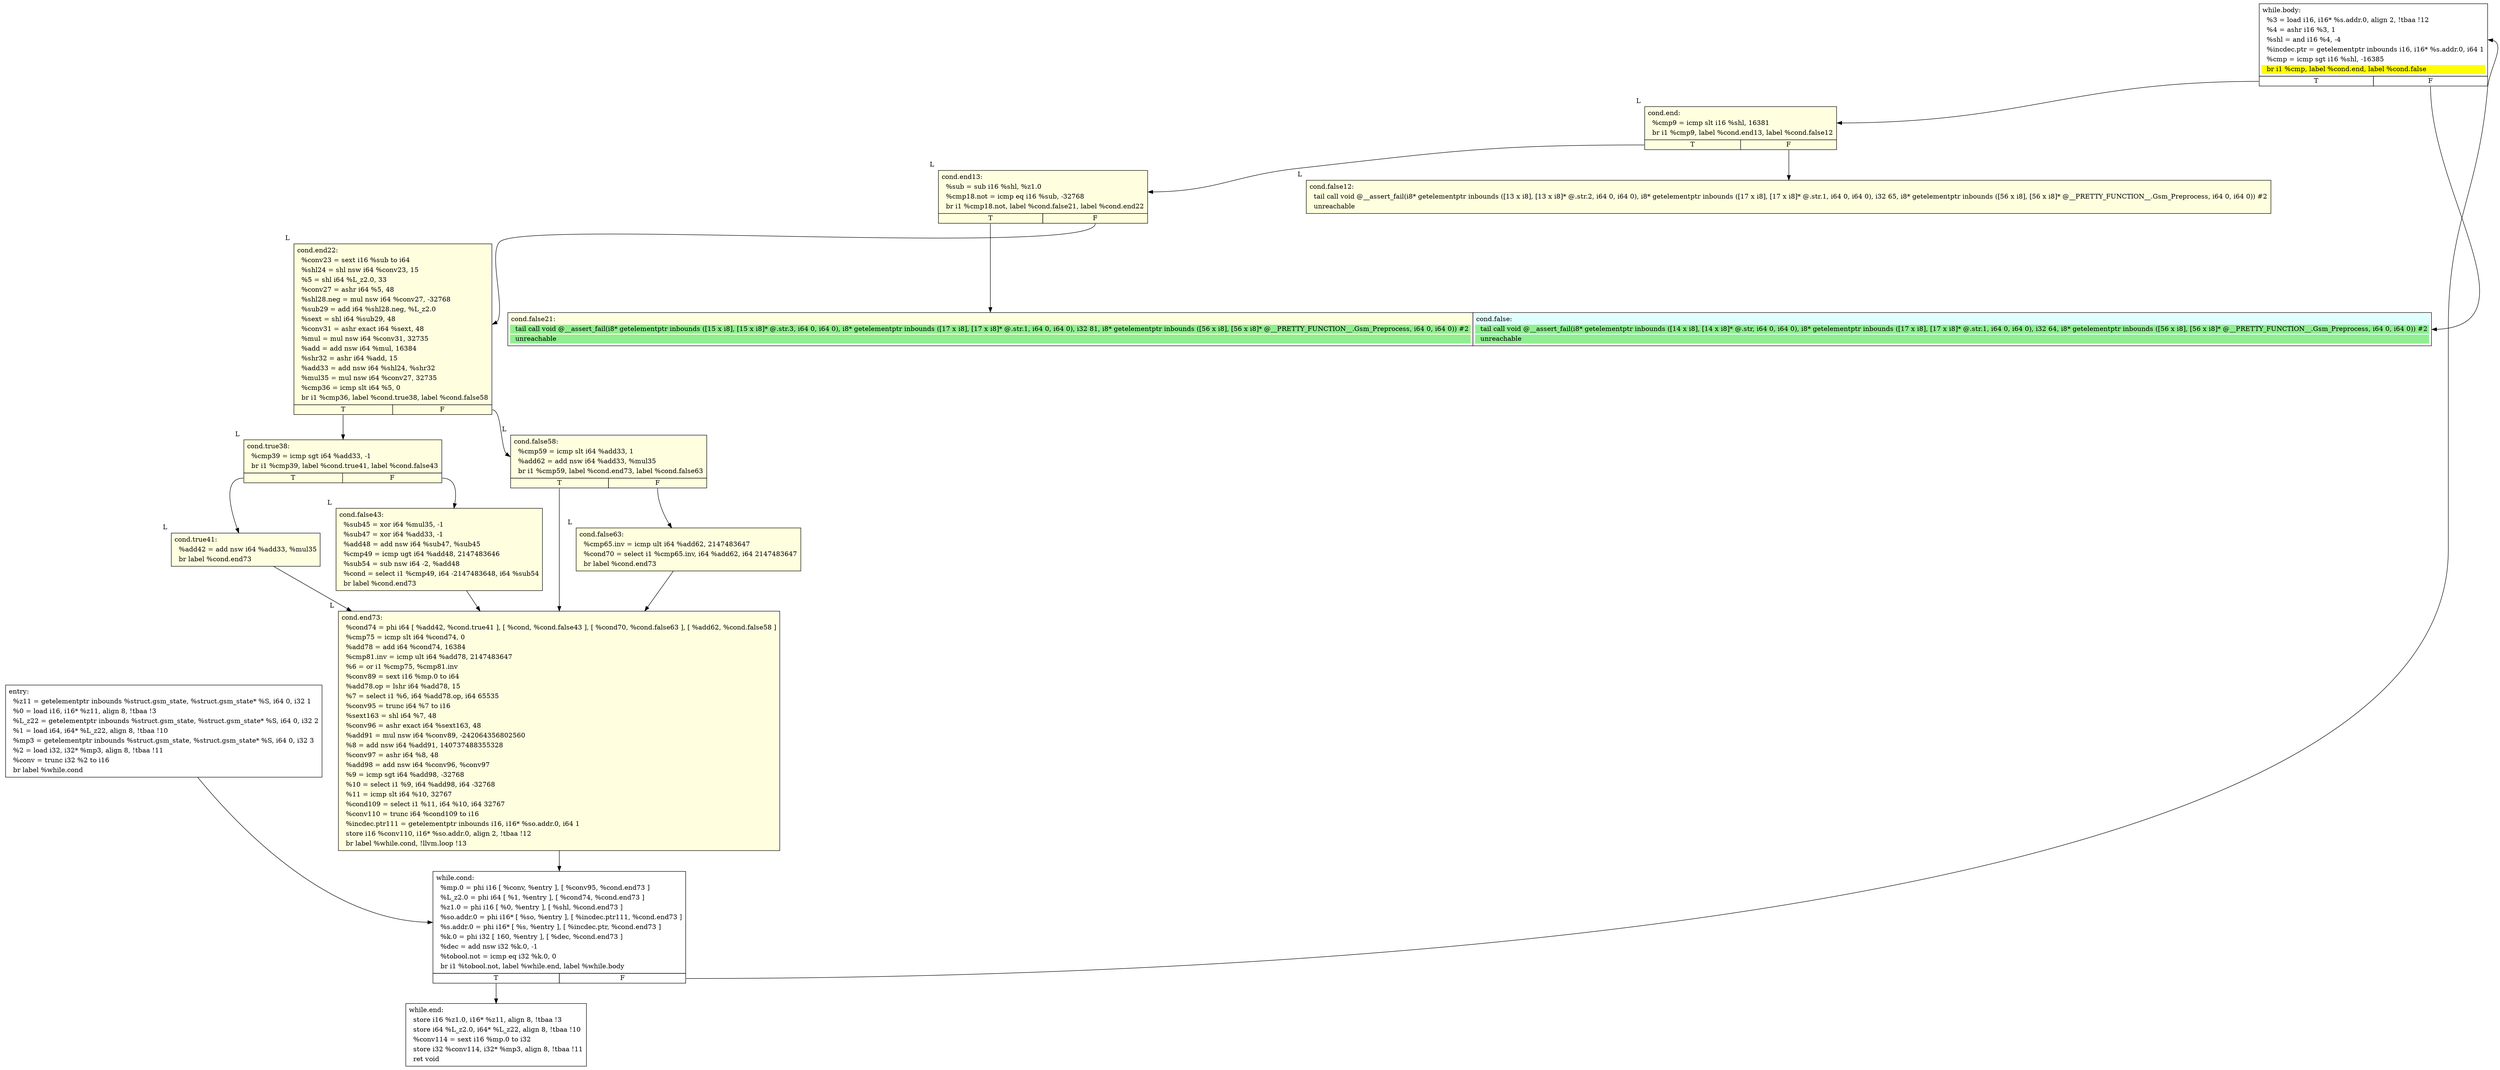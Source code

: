 digraph {
m_bb0 [shape = none, label  = <<table border="0" cellspacing="0">
<tr><td port="f1" border="1" colspan="2"><table bgcolor="LightYellow" border="0">
<tr><td align="left">cond.false21:</td></tr>
<tr><td bgcolor="lightgreen" align="left">  tail call void @__assert_fail(i8* getelementptr inbounds ([15 x i8], [15 x i8]* @.str.3, i64 0, i64 0), i8* getelementptr inbounds ([17 x i8], [17 x i8]* @.str.1, i64 0, i64 0), i32 81, i8* getelementptr inbounds ([56 x i8], [56 x i8]* @__PRETTY_FUNCTION__.Gsm_Preprocess, i64 0, i64 0)) #2</td></tr>
<tr><td bgcolor="lightgreen" align="left">  unreachable</td></tr>
</table>
</td>
<td port="f2" border="1" colspan="2"><table bgcolor="LightCyan" border="0">
<tr><td align="left">cond.false:</td></tr>
<tr><td bgcolor="lightgreen" align="left">  tail call void @__assert_fail(i8* getelementptr inbounds ([14 x i8], [14 x i8]* @.str, i64 0, i64 0), i8* getelementptr inbounds ([17 x i8], [17 x i8]* @.str.1, i64 0, i64 0), i32 64, i8* getelementptr inbounds ([56 x i8], [56 x i8]* @__PRETTY_FUNCTION__.Gsm_Preprocess, i64 0, i64 0)) #2</td></tr>
<tr><td bgcolor="lightgreen" align="left">  unreachable</td></tr>
</table>
</td></tr>
</table>> ]
f_bb0 [shape = none, label  = <<table  border="0" cellspacing="0">
<tr><td port="f" border="1"><table border="0">
<tr><td align="left">entry:</td></tr>
<tr><td align="left">  %z11 = getelementptr inbounds %struct.gsm_state, %struct.gsm_state* %S, i64 0, i32 1</td></tr>
<tr><td align="left">  %0 = load i16, i16* %z11, align 8, !tbaa !3</td></tr>
<tr><td align="left">  %L_z22 = getelementptr inbounds %struct.gsm_state, %struct.gsm_state* %S, i64 0, i32 2</td></tr>
<tr><td align="left">  %1 = load i64, i64* %L_z22, align 8, !tbaa !10</td></tr>
<tr><td align="left">  %mp3 = getelementptr inbounds %struct.gsm_state, %struct.gsm_state* %S, i64 0, i32 3</td></tr>
<tr><td align="left">  %2 = load i32, i32* %mp3, align 8, !tbaa !11</td></tr>
<tr><td align="left">  %conv = trunc i32 %2 to i16</td></tr>
<tr><td align="left">  br label %while.cond</td></tr>
</table>
</td></tr>
</table>> ]
f_bb1 [shape = none, label  = <<table  border="0" cellspacing="0">
<tr><td port="f" border="1" colspan="2"><table border="0">
<tr><td align="left">while.cond:</td></tr>
<tr><td align="left">  %mp.0 = phi i16 [ %conv, %entry ], [ %conv95, %cond.end73 ]</td></tr>
<tr><td align="left">  %L_z2.0 = phi i64 [ %1, %entry ], [ %cond74, %cond.end73 ]</td></tr>
<tr><td align="left">  %z1.0 = phi i16 [ %0, %entry ], [ %shl, %cond.end73 ]</td></tr>
<tr><td align="left">  %so.addr.0 = phi i16* [ %so, %entry ], [ %incdec.ptr111, %cond.end73 ]</td></tr>
<tr><td align="left">  %s.addr.0 = phi i16* [ %s, %entry ], [ %incdec.ptr, %cond.end73 ]</td></tr>
<tr><td align="left">  %k.0 = phi i32 [ 160, %entry ], [ %dec, %cond.end73 ]</td></tr>
<tr><td align="left">  %dec = add nsw i32 %k.0, -1</td></tr>
<tr><td align="left">  %tobool.not = icmp eq i32 %k.0, 0</td></tr>
<tr><td align="left">  br i1 %tobool.not, label %while.end, label %while.body</td></tr>
</table>
</td></tr>
<tr><td border="1" port="fT">T</td><td border="1" port="fF">F</td></tr>
</table>> ]
f_bb2 [shape = none, label  = <<table  border="0" cellspacing="0">
<tr><td port="f" border="1" colspan="2"><table border="0">
<tr><td align="left">while.body:</td></tr>
<tr><td align="left">  %3 = load i16, i16* %s.addr.0, align 2, !tbaa !12</td></tr>
<tr><td align="left">  %4 = ashr i16 %3, 1</td></tr>
<tr><td align="left">  %shl = and i16 %4, -4</td></tr>
<tr><td align="left">  %incdec.ptr = getelementptr inbounds i16, i16* %s.addr.0, i64 1</td></tr>
<tr><td align="left">  %cmp = icmp sgt i16 %shl, -16385</td></tr>
<tr><td bgcolor="yellow" align="left">  br i1 %cmp, label %cond.end, label %cond.false</td></tr>
</table>
</td></tr>
<tr><td border="1" port="fT">T</td><td border="1" port="fF">F</td></tr>
</table>> ]
f_bb3 [shape = none,  xlabel="L", label  = <<table  bgcolor="LightYellow"  border="0" cellspacing="0">
<tr><td port="f" border="1" colspan="2"><table border="0">
<tr><td align="left">cond.end:</td></tr>
<tr><td align="left">  %cmp9 = icmp slt i16 %shl, 16381</td></tr>
<tr><td align="left">  br i1 %cmp9, label %cond.end13, label %cond.false12</td></tr>
</table>
</td></tr>
<tr><td border="1" port="fT">T</td><td border="1" port="fF">F</td></tr>
</table>> ]
f_bb4 [shape = none,  xlabel="L", label  = <<table  bgcolor="LightYellow"  border="0" cellspacing="0">
<tr><td port="f" border="1"><table border="0">
<tr><td align="left">cond.false12:</td></tr>
<tr><td align="left">  tail call void @__assert_fail(i8* getelementptr inbounds ([13 x i8], [13 x i8]* @.str.2, i64 0, i64 0), i8* getelementptr inbounds ([17 x i8], [17 x i8]* @.str.1, i64 0, i64 0), i32 65, i8* getelementptr inbounds ([56 x i8], [56 x i8]* @__PRETTY_FUNCTION__.Gsm_Preprocess, i64 0, i64 0)) #2</td></tr>
<tr><td align="left">  unreachable</td></tr>
</table>
</td></tr>
</table>> ]
f_bb5 [shape = none,  xlabel="L", label  = <<table  bgcolor="LightYellow"  border="0" cellspacing="0">
<tr><td port="f" border="1" colspan="2"><table border="0">
<tr><td align="left">cond.end13:</td></tr>
<tr><td align="left">  %sub = sub i16 %shl, %z1.0</td></tr>
<tr><td align="left">  %cmp18.not = icmp eq i16 %sub, -32768</td></tr>
<tr><td align="left">  br i1 %cmp18.not, label %cond.false21, label %cond.end22</td></tr>
</table>
</td></tr>
<tr><td border="1" port="fT">T</td><td border="1" port="fF">F</td></tr>
</table>> ]
f_bb6 [shape = none,  xlabel="L", label  = <<table  bgcolor="LightYellow"  border="0" cellspacing="0">
<tr><td port="f" border="1" colspan="2"><table border="0">
<tr><td align="left">cond.end22:</td></tr>
<tr><td align="left">  %conv23 = sext i16 %sub to i64</td></tr>
<tr><td align="left">  %shl24 = shl nsw i64 %conv23, 15</td></tr>
<tr><td align="left">  %5 = shl i64 %L_z2.0, 33</td></tr>
<tr><td align="left">  %conv27 = ashr i64 %5, 48</td></tr>
<tr><td align="left">  %shl28.neg = mul nsw i64 %conv27, -32768</td></tr>
<tr><td align="left">  %sub29 = add i64 %shl28.neg, %L_z2.0</td></tr>
<tr><td align="left">  %sext = shl i64 %sub29, 48</td></tr>
<tr><td align="left">  %conv31 = ashr exact i64 %sext, 48</td></tr>
<tr><td align="left">  %mul = mul nsw i64 %conv31, 32735</td></tr>
<tr><td align="left">  %add = add nsw i64 %mul, 16384</td></tr>
<tr><td align="left">  %shr32 = ashr i64 %add, 15</td></tr>
<tr><td align="left">  %add33 = add nsw i64 %shl24, %shr32</td></tr>
<tr><td align="left">  %mul35 = mul nsw i64 %conv27, 32735</td></tr>
<tr><td align="left">  %cmp36 = icmp slt i64 %5, 0</td></tr>
<tr><td align="left">  br i1 %cmp36, label %cond.true38, label %cond.false58</td></tr>
</table>
</td></tr>
<tr><td border="1" port="fT">T</td><td border="1" port="fF">F</td></tr>
</table>> ]
f_bb7 [shape = none,  xlabel="L", label  = <<table  bgcolor="LightYellow"  border="0" cellspacing="0">
<tr><td port="f" border="1" colspan="2"><table border="0">
<tr><td align="left">cond.true38:</td></tr>
<tr><td align="left">  %cmp39 = icmp sgt i64 %add33, -1</td></tr>
<tr><td align="left">  br i1 %cmp39, label %cond.true41, label %cond.false43</td></tr>
</table>
</td></tr>
<tr><td border="1" port="fT">T</td><td border="1" port="fF">F</td></tr>
</table>> ]
f_bb8 [shape = none,  xlabel="L", label  = <<table  bgcolor="LightYellow"  border="0" cellspacing="0">
<tr><td port="f" border="1"><table border="0">
<tr><td align="left">cond.true41:</td></tr>
<tr><td align="left">  %add42 = add nsw i64 %add33, %mul35</td></tr>
<tr><td align="left">  br label %cond.end73</td></tr>
</table>
</td></tr>
</table>> ]
f_bb9 [shape = none,  xlabel="L", label  = <<table  bgcolor="LightYellow"  border="0" cellspacing="0">
<tr><td port="f" border="1"><table border="0">
<tr><td align="left">cond.false43:</td></tr>
<tr><td align="left">  %sub45 = xor i64 %mul35, -1</td></tr>
<tr><td align="left">  %sub47 = xor i64 %add33, -1</td></tr>
<tr><td align="left">  %add48 = add nsw i64 %sub47, %sub45</td></tr>
<tr><td align="left">  %cmp49 = icmp ugt i64 %add48, 2147483646</td></tr>
<tr><td align="left">  %sub54 = sub nsw i64 -2, %add48</td></tr>
<tr><td align="left">  %cond = select i1 %cmp49, i64 -2147483648, i64 %sub54</td></tr>
<tr><td align="left">  br label %cond.end73</td></tr>
</table>
</td></tr>
</table>> ]
f_bb10 [shape = none,  xlabel="L", label  = <<table  bgcolor="LightYellow"  border="0" cellspacing="0">
<tr><td port="f" border="1" colspan="2"><table border="0">
<tr><td align="left">cond.false58:</td></tr>
<tr><td align="left">  %cmp59 = icmp slt i64 %add33, 1</td></tr>
<tr><td align="left">  %add62 = add nsw i64 %add33, %mul35</td></tr>
<tr><td align="left">  br i1 %cmp59, label %cond.end73, label %cond.false63</td></tr>
</table>
</td></tr>
<tr><td border="1" port="fT">T</td><td border="1" port="fF">F</td></tr>
</table>> ]
f_bb11 [shape = none,  xlabel="L", label  = <<table  bgcolor="LightYellow"  border="0" cellspacing="0">
<tr><td port="f" border="1"><table border="0">
<tr><td align="left">cond.false63:</td></tr>
<tr><td align="left">  %cmp65.inv = icmp ult i64 %add62, 2147483647</td></tr>
<tr><td align="left">  %cond70 = select i1 %cmp65.inv, i64 %add62, i64 2147483647</td></tr>
<tr><td align="left">  br label %cond.end73</td></tr>
</table>
</td></tr>
</table>> ]
f_bb12 [shape = none,  xlabel="L", label  = <<table  bgcolor="LightYellow"  border="0" cellspacing="0">
<tr><td port="f" border="1"><table border="0">
<tr><td align="left">cond.end73:</td></tr>
<tr><td align="left">  %cond74 = phi i64 [ %add42, %cond.true41 ], [ %cond, %cond.false43 ], [ %cond70, %cond.false63 ], [ %add62, %cond.false58 ]</td></tr>
<tr><td align="left">  %cmp75 = icmp slt i64 %cond74, 0</td></tr>
<tr><td align="left">  %add78 = add i64 %cond74, 16384</td></tr>
<tr><td align="left">  %cmp81.inv = icmp ult i64 %add78, 2147483647</td></tr>
<tr><td align="left">  %6 = or i1 %cmp75, %cmp81.inv</td></tr>
<tr><td align="left">  %conv89 = sext i16 %mp.0 to i64</td></tr>
<tr><td align="left">  %add78.op = lshr i64 %add78, 15</td></tr>
<tr><td align="left">  %7 = select i1 %6, i64 %add78.op, i64 65535</td></tr>
<tr><td align="left">  %conv95 = trunc i64 %7 to i16</td></tr>
<tr><td align="left">  %sext163 = shl i64 %7, 48</td></tr>
<tr><td align="left">  %conv96 = ashr exact i64 %sext163, 48</td></tr>
<tr><td align="left">  %add91 = mul nsw i64 %conv89, -242064356802560</td></tr>
<tr><td align="left">  %8 = add nsw i64 %add91, 140737488355328</td></tr>
<tr><td align="left">  %conv97 = ashr i64 %8, 48</td></tr>
<tr><td align="left">  %add98 = add nsw i64 %conv96, %conv97</td></tr>
<tr><td align="left">  %9 = icmp sgt i64 %add98, -32768</td></tr>
<tr><td align="left">  %10 = select i1 %9, i64 %add98, i64 -32768</td></tr>
<tr><td align="left">  %11 = icmp slt i64 %10, 32767</td></tr>
<tr><td align="left">  %cond109 = select i1 %11, i64 %10, i64 32767</td></tr>
<tr><td align="left">  %conv110 = trunc i64 %cond109 to i16</td></tr>
<tr><td align="left">  %incdec.ptr111 = getelementptr inbounds i16, i16* %so.addr.0, i64 1</td></tr>
<tr><td align="left">  store i16 %conv110, i16* %so.addr.0, align 2, !tbaa !12</td></tr>
<tr><td align="left">  br label %while.cond, !llvm.loop !13</td></tr>
</table>
</td></tr>
</table>> ]
f_bb13 [shape = none, label  = <<table  border="0" cellspacing="0">
<tr><td port="f" border="1"><table border="0">
<tr><td align="left">while.end:</td></tr>
<tr><td align="left">  store i16 %z1.0, i16* %z11, align 8, !tbaa !3</td></tr>
<tr><td align="left">  store i64 %L_z2.0, i64* %L_z22, align 8, !tbaa !10</td></tr>
<tr><td align="left">  %conv114 = sext i16 %mp.0 to i32</td></tr>
<tr><td align="left">  store i32 %conv114, i32* %mp3, align 8, !tbaa !11</td></tr>
<tr><td align="left">  ret void</td></tr>
</table>
</td></tr>
</table>> ]
f_bb0:f -> f_bb1:f
f_bb1:fT -> f_bb13:f
f_bb1:fF -> f_bb2:f
f_bb2:fT -> f_bb3:f
f_bb2:fF -> m_bb0:f2
f_bb3:fT -> f_bb5:f
f_bb3:fF -> f_bb4:f
f_bb5:fT -> m_bb0:f1
f_bb5:fF -> f_bb6:f
f_bb6:fT -> f_bb7:f
f_bb6:fF -> f_bb10:f
f_bb7:fT -> f_bb8:f
f_bb7:fF -> f_bb9:f
f_bb8:f -> f_bb12:f
f_bb9:f -> f_bb12:f
f_bb10:fT -> f_bb12:f
f_bb10:fF -> f_bb11:f
f_bb11:f -> f_bb12:f
f_bb12:f -> f_bb1:f
}

